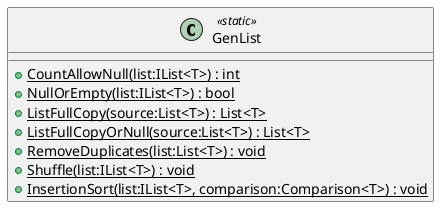 @startuml
class GenList <<static>> {
    + {static} CountAllowNull(list:IList<T>) : int
    + {static} NullOrEmpty(list:IList<T>) : bool
    + {static} ListFullCopy(source:List<T>) : List<T>
    + {static} ListFullCopyOrNull(source:List<T>) : List<T>
    + {static} RemoveDuplicates(list:List<T>) : void
    + {static} Shuffle(list:IList<T>) : void
    + {static} InsertionSort(list:IList<T>, comparison:Comparison<T>) : void
}
@enduml
